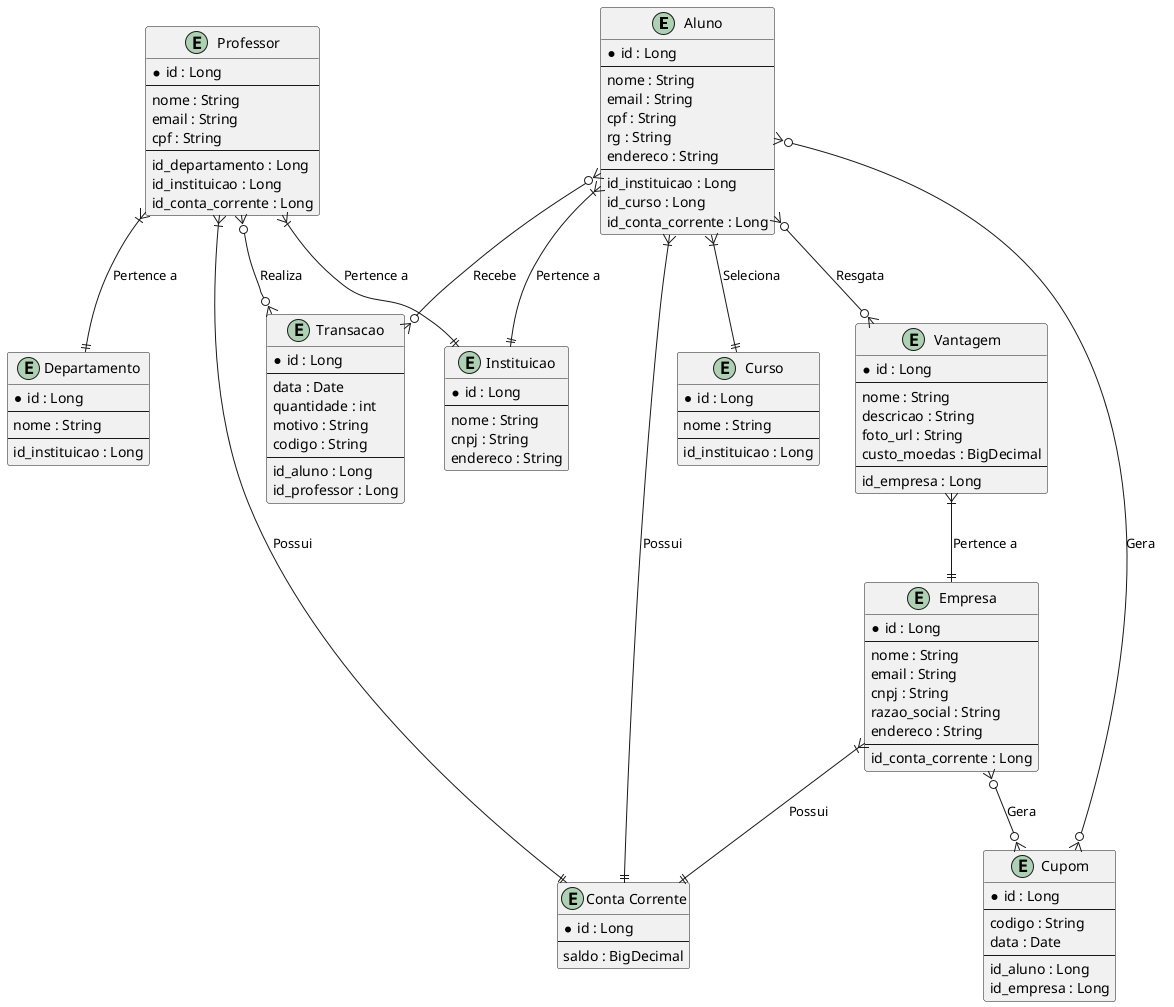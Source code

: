 @startuml

entity "Aluno" as Aluno {
  * id : Long
  --
  nome : String
  email : String
  cpf : String
  rg : String
  endereco : String
  --
  id_instituicao : Long
  id_curso : Long
  id_conta_corrente : Long
}

entity "Professor" as Professor {
  * id : Long
  --
  nome : String
  email : String
  cpf : String
  --
  id_departamento : Long
  id_instituicao : Long
  id_conta_corrente : Long
}

entity "Instituicao" as Instituicao {
  * id : Long
  --
  nome : String
  cnpj : String
  endereco : String
}

entity "Curso" as Curso {
  * id : Long
  --
  nome : String
  --
  id_instituicao : Long
}

entity "Departamento" as Departamento {
  * id : Long
  --
  nome : String
  --
  id_instituicao : Long
}

entity "Vantagem" as Vantagem {
  * id : Long
  --
  nome : String
  descricao : String
  foto_url : String
  custo_moedas : BigDecimal
  --
  id_empresa : Long
}

entity "Empresa" as Empresa {
  * id : Long
  --
  nome : String
  email : String
  cnpj : String
  razao_social : String
  endereco : String
  --
  id_conta_corrente : Long
}

entity "Conta Corrente" as ContaCorrente {
  * id : Long
  --
  saldo : BigDecimal
}

entity "Transacao" as Transacao {
  * id : Long
  --
  data : Date
  quantidade : int
  motivo : String
  codigo : String
  --
  id_aluno : Long
  id_professor : Long
}

entity "Cupom" as Cupom {
  * id : Long
  --
  codigo : String
  data : Date
  --
  id_aluno : Long
  id_empresa : Long
}

' Relacionamentos

Aluno }|--|| Instituicao : "Pertence a"
Aluno }|--|| Curso : "Seleciona"
Aluno }|--|| ContaCorrente : "Possui"
Professor }|--|| Instituicao : "Pertence a"
Professor }|--|| Departamento : "Pertence a"
Professor }|--|| ContaCorrente : "Possui"
Professor }o--o{ Transacao : "Realiza"
Aluno }o--o{ Transacao : "Recebe"
Vantagem }|--|| Empresa : "Pertence a"
Empresa }|--|| ContaCorrente : "Possui"
Aluno }o--o{ Vantagem : "Resgata"
Aluno }o--o{ Cupom : "Gera"
Empresa }o--o{ Cupom : "Gera"

@enduml
